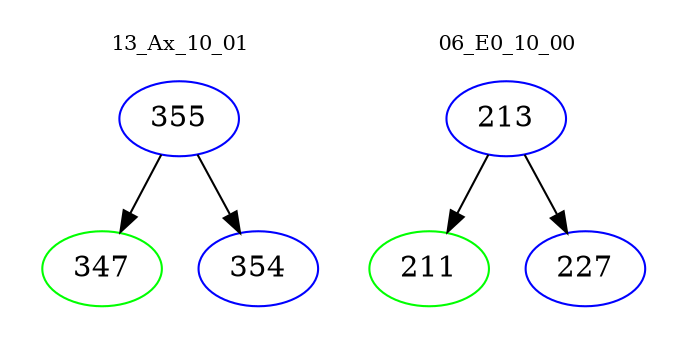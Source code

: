 digraph{
subgraph cluster_0 {
color = white
label = "13_Ax_10_01";
fontsize=10;
T0_355 [label="355", color="blue"]
T0_355 -> T0_347 [color="black"]
T0_347 [label="347", color="green"]
T0_355 -> T0_354 [color="black"]
T0_354 [label="354", color="blue"]
}
subgraph cluster_1 {
color = white
label = "06_E0_10_00";
fontsize=10;
T1_213 [label="213", color="blue"]
T1_213 -> T1_211 [color="black"]
T1_211 [label="211", color="green"]
T1_213 -> T1_227 [color="black"]
T1_227 [label="227", color="blue"]
}
}
